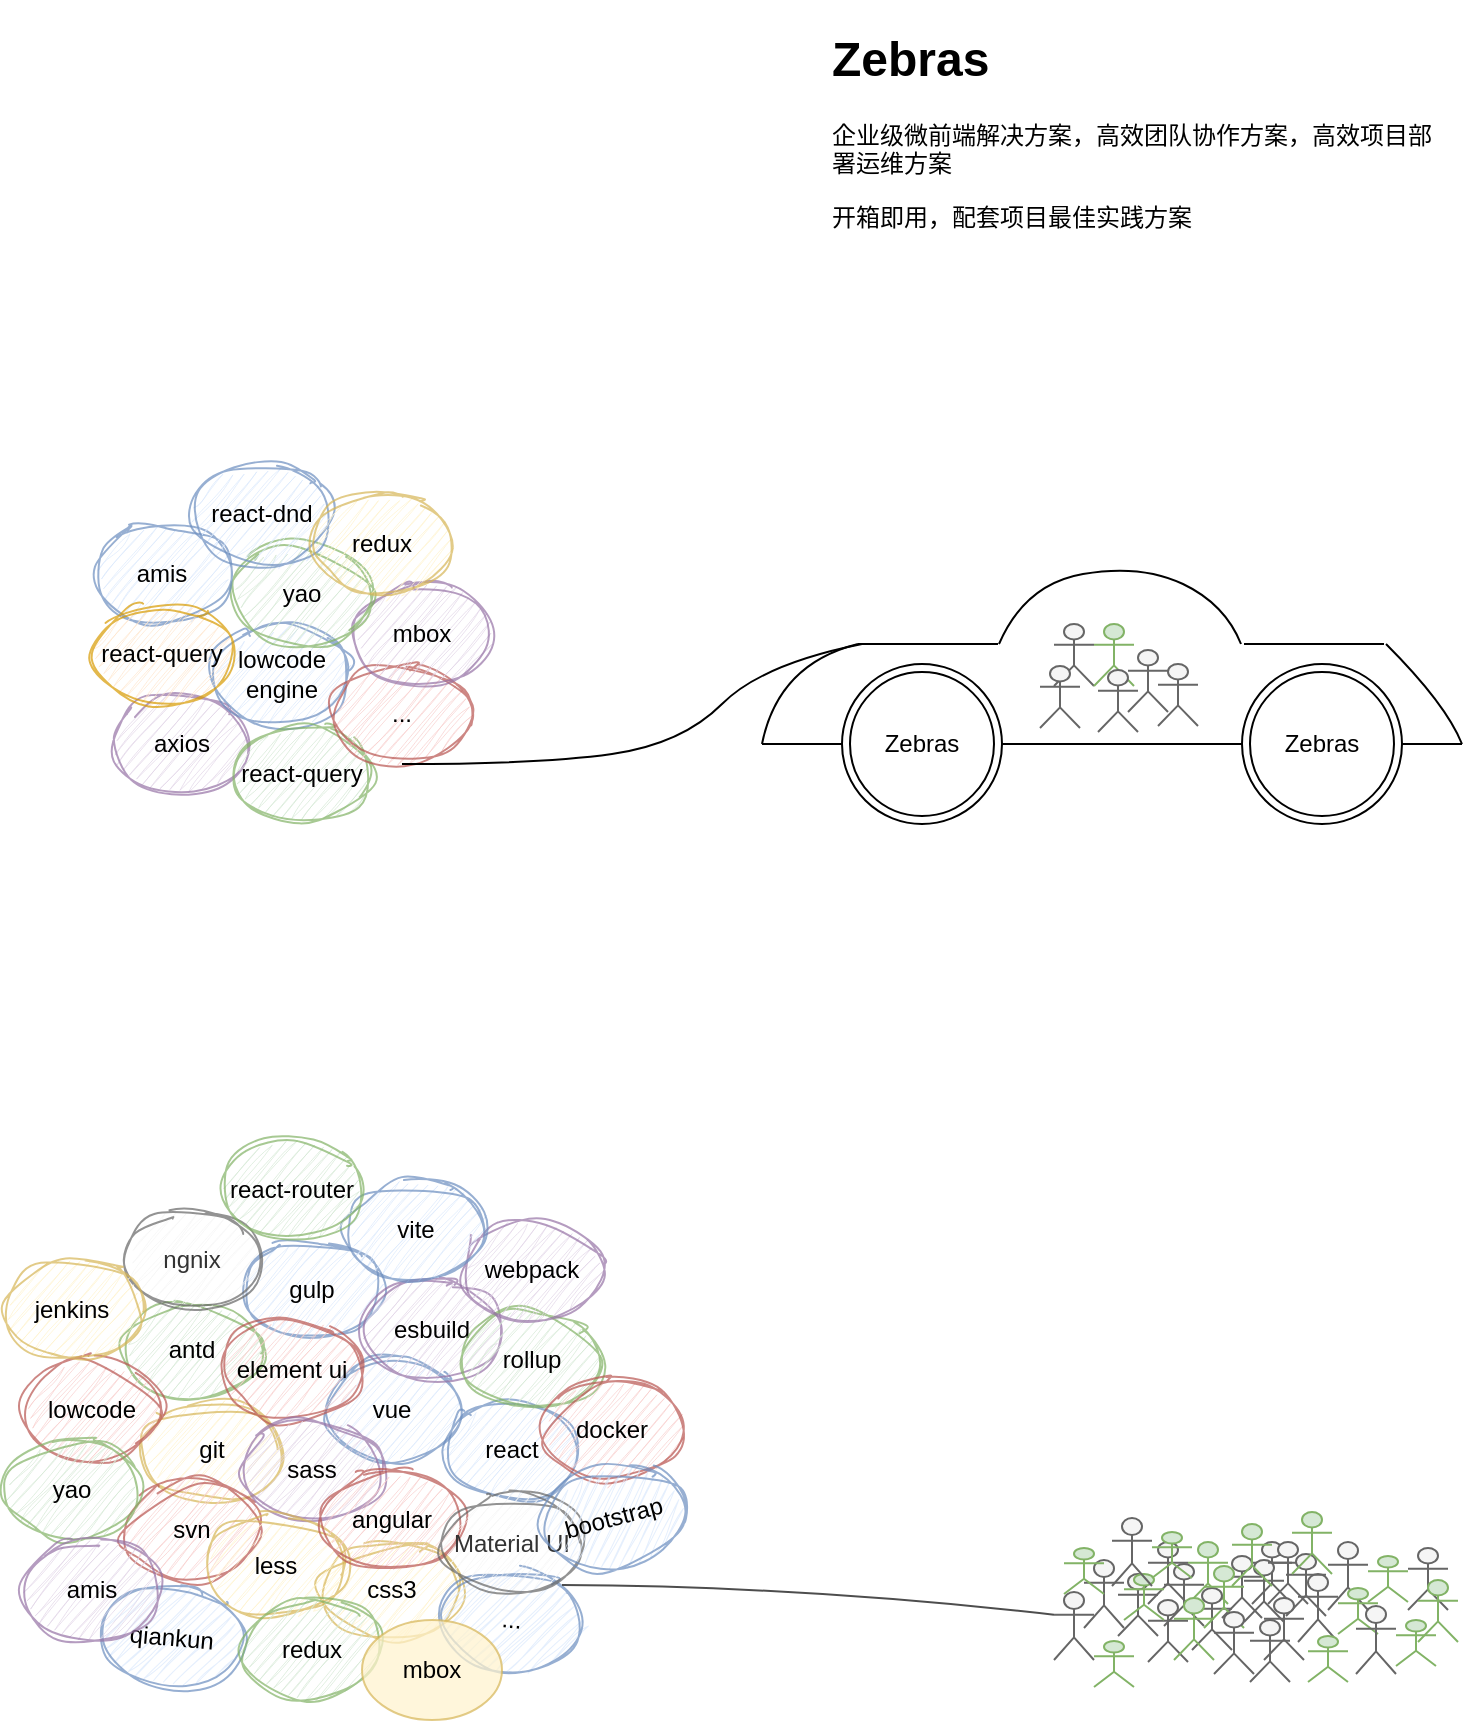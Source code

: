 <mxfile version="23.1.1" type="github">
  <diagram name="第 1 页" id="3ZV7wntNbG_WtyQY0T7i">
    <mxGraphModel dx="1687" dy="-277" grid="1" gridSize="10" guides="1" tooltips="1" connect="1" arrows="1" fold="1" page="1" pageScale="1" pageWidth="827" pageHeight="1169" math="0" shadow="0">
      <root>
        <mxCell id="0" />
        <mxCell id="1" parent="0" />
        <mxCell id="LpZe3cvflJbKS4FKR0I8-40" value="" style="shape=umlActor;verticalLabelPosition=bottom;verticalAlign=top;html=1;outlineConnect=0;strokeColor=#666666;fillColor=#f5f5f5;fontColor=#333333;" parent="1" vertex="1">
          <mxGeometry x="640" y="1968" width="20" height="31" as="geometry" />
        </mxCell>
        <mxCell id="LpZe3cvflJbKS4FKR0I8-43" value="" style="shape=umlActor;verticalLabelPosition=bottom;verticalAlign=top;html=1;outlineConnect=0;strokeColor=#666666;fillColor=#f5f5f5;fontColor=#333333;" parent="1" vertex="1">
          <mxGeometry x="603" y="1961" width="20" height="31" as="geometry" />
        </mxCell>
        <mxCell id="LpZe3cvflJbKS4FKR0I8-44" value="" style="shape=umlActor;verticalLabelPosition=bottom;verticalAlign=top;html=1;outlineConnect=0;strokeColor=#82b366;fillColor=#d5e8d4;" parent="1" vertex="1">
          <mxGeometry x="623" y="1961" width="20" height="31" as="geometry" />
        </mxCell>
        <mxCell id="LpZe3cvflJbKS4FKR0I8-53" value="antd" style="ellipse;whiteSpace=wrap;html=1;fillColor=#d5e8d4;strokeColor=#82b366;opacity=70;sketch=1;curveFitting=1;jiggle=2;" parent="1" vertex="1">
          <mxGeometry x="90" y="1840" width="70" height="50" as="geometry" />
        </mxCell>
        <mxCell id="LpZe3cvflJbKS4FKR0I8-54" value="gulp" style="ellipse;whiteSpace=wrap;html=1;fillColor=#dae8fc;strokeColor=#6c8ebf;opacity=70;sketch=1;curveFitting=1;jiggle=2;" parent="1" vertex="1">
          <mxGeometry x="150" y="1810" width="70" height="50" as="geometry" />
        </mxCell>
        <mxCell id="LpZe3cvflJbKS4FKR0I8-55" value="git" style="ellipse;whiteSpace=wrap;html=1;fillColor=#fff2cc;strokeColor=#d6b656;opacity=70;sketch=1;curveFitting=1;jiggle=2;" parent="1" vertex="1">
          <mxGeometry x="100" y="1890" width="70" height="50" as="geometry" />
        </mxCell>
        <mxCell id="LpZe3cvflJbKS4FKR0I8-56" value="vue" style="ellipse;whiteSpace=wrap;html=1;fillColor=#dae8fc;strokeColor=#6c8ebf;opacity=70;sketch=1;curveFitting=1;jiggle=2;" parent="1" vertex="1">
          <mxGeometry x="190" y="1870" width="70" height="50" as="geometry" />
        </mxCell>
        <mxCell id="LpZe3cvflJbKS4FKR0I8-57" value="element ui" style="ellipse;whiteSpace=wrap;html=1;fillColor=#f8cecc;strokeColor=#b85450;opacity=70;sketch=1;curveFitting=1;jiggle=2;" parent="1" vertex="1">
          <mxGeometry x="140" y="1850" width="70" height="50" as="geometry" />
        </mxCell>
        <mxCell id="LpZe3cvflJbKS4FKR0I8-58" value="esbuild" style="ellipse;whiteSpace=wrap;html=1;fillColor=#e1d5e7;strokeColor=#9673a6;opacity=70;sketch=1;curveFitting=1;jiggle=2;" parent="1" vertex="1">
          <mxGeometry x="210" y="1830" width="70" height="50" as="geometry" />
        </mxCell>
        <mxCell id="LpZe3cvflJbKS4FKR0I8-66" value="svn" style="ellipse;whiteSpace=wrap;html=1;fillColor=#f8cecc;strokeColor=#b85450;opacity=70;sketch=1;curveFitting=1;jiggle=2;" parent="1" vertex="1">
          <mxGeometry x="90" y="1930" width="70" height="50" as="geometry" />
        </mxCell>
        <mxCell id="LpZe3cvflJbKS4FKR0I8-67" value="sass" style="ellipse;whiteSpace=wrap;html=1;fillColor=#e1d5e7;strokeColor=#9673a6;opacity=70;sketch=1;curveFitting=1;jiggle=2;" parent="1" vertex="1">
          <mxGeometry x="150" y="1900" width="70" height="50" as="geometry" />
        </mxCell>
        <mxCell id="LpZe3cvflJbKS4FKR0I8-68" value="qiankun" style="ellipse;whiteSpace=wrap;html=1;fillColor=#dae8fc;strokeColor=#6c8ebf;opacity=70;sketch=1;curveFitting=1;jiggle=2;rotation=5;" parent="1" vertex="1">
          <mxGeometry x="80" y="1983.5" width="70" height="50" as="geometry" />
        </mxCell>
        <mxCell id="LpZe3cvflJbKS4FKR0I8-69" value="css3" style="ellipse;whiteSpace=wrap;html=1;fillColor=#fff2cc;strokeColor=#d6b656;opacity=70;sketch=1;curveFitting=1;jiggle=2;" parent="1" vertex="1">
          <mxGeometry x="190" y="1960" width="70" height="50" as="geometry" />
        </mxCell>
        <mxCell id="LpZe3cvflJbKS4FKR0I8-70" value="less" style="ellipse;whiteSpace=wrap;html=1;fillColor=#fff2cc;strokeColor=#d6b656;opacity=70;sketch=1;curveFitting=1;jiggle=2;" parent="1" vertex="1">
          <mxGeometry x="132" y="1948" width="70" height="50" as="geometry" />
        </mxCell>
        <mxCell id="LpZe3cvflJbKS4FKR0I8-71" value="angular" style="ellipse;whiteSpace=wrap;html=1;fillColor=#f8cecc;strokeColor=#b85450;opacity=70;sketch=1;curveFitting=1;jiggle=2;" parent="1" vertex="1">
          <mxGeometry x="190" y="1924.5" width="70" height="50" as="geometry" />
        </mxCell>
        <mxCell id="LpZe3cvflJbKS4FKR0I8-72" value="react" style="ellipse;whiteSpace=wrap;html=1;fillColor=#dae8fc;strokeColor=#6c8ebf;opacity=70;sketch=1;curveFitting=1;jiggle=2;" parent="1" vertex="1">
          <mxGeometry x="250" y="1890" width="70" height="50" as="geometry" />
        </mxCell>
        <mxCell id="LpZe3cvflJbKS4FKR0I8-73" value="rollup" style="ellipse;whiteSpace=wrap;html=1;fillColor=#d5e8d4;strokeColor=#82b366;opacity=70;sketch=1;curveFitting=1;jiggle=2;" parent="1" vertex="1">
          <mxGeometry x="260" y="1845" width="70" height="50" as="geometry" />
        </mxCell>
        <mxCell id="LpZe3cvflJbKS4FKR0I8-74" value="..." style="ellipse;whiteSpace=wrap;html=1;fillColor=#dae8fc;strokeColor=#6c8ebf;opacity=70;sketch=1;curveFitting=1;jiggle=2;rotation=5;" parent="1" vertex="1">
          <mxGeometry x="250" y="1974.5" width="70" height="50" as="geometry" />
        </mxCell>
        <mxCell id="LpZe3cvflJbKS4FKR0I8-76" value="docker" style="ellipse;whiteSpace=wrap;html=1;fillColor=#f8cecc;strokeColor=#b85450;opacity=70;sketch=1;curveFitting=1;jiggle=2;" parent="1" vertex="1">
          <mxGeometry x="300" y="1880" width="70" height="50" as="geometry" />
        </mxCell>
        <mxCell id="LpZe3cvflJbKS4FKR0I8-93" value="redux" style="ellipse;whiteSpace=wrap;html=1;fillColor=#d5e8d4;strokeColor=#82b366;opacity=70;sketch=1;curveFitting=1;jiggle=2;" parent="1" vertex="1">
          <mxGeometry x="150" y="1990" width="70" height="50" as="geometry" />
        </mxCell>
        <mxCell id="LpZe3cvflJbKS4FKR0I8-94" value="Material UI" style="ellipse;whiteSpace=wrap;html=1;fillColor=#f5f5f5;fontColor=#333333;strokeColor=#666666;opacity=70;sketch=1;curveFitting=1;jiggle=2;" parent="1" vertex="1">
          <mxGeometry x="250" y="1936.5" width="70" height="50" as="geometry" />
        </mxCell>
        <mxCell id="LpZe3cvflJbKS4FKR0I8-95" value="mbox" style="ellipse;whiteSpace=wrap;html=1;fillColor=#fff2cc;strokeColor=#d6b656;opacity=70;" parent="1" vertex="1">
          <mxGeometry x="210" y="2000" width="70" height="50" as="geometry" />
        </mxCell>
        <mxCell id="LpZe3cvflJbKS4FKR0I8-96" value="webpack" style="ellipse;whiteSpace=wrap;html=1;fillColor=#e1d5e7;strokeColor=#9673a6;opacity=70;sketch=1;curveFitting=1;jiggle=2;" parent="1" vertex="1">
          <mxGeometry x="260" y="1800" width="70" height="50" as="geometry" />
        </mxCell>
        <mxCell id="LpZe3cvflJbKS4FKR0I8-97" value="bootstrap" style="ellipse;whiteSpace=wrap;html=1;fillColor=#dae8fc;strokeColor=#6c8ebf;opacity=70;sketch=1;curveFitting=1;jiggle=2;rotation=-15;" parent="1" vertex="1">
          <mxGeometry x="300" y="1924" width="72" height="50" as="geometry" />
        </mxCell>
        <mxCell id="LpZe3cvflJbKS4FKR0I8-98" value="vite" style="ellipse;whiteSpace=wrap;html=1;fillColor=#dae8fc;strokeColor=#6c8ebf;opacity=70;sketch=1;curveFitting=1;jiggle=2;" parent="1" vertex="1">
          <mxGeometry x="202" y="1780" width="70" height="50" as="geometry" />
        </mxCell>
        <mxCell id="LpZe3cvflJbKS4FKR0I8-109" value="axios" style="ellipse;whiteSpace=wrap;html=1;fillColor=#e1d5e7;strokeColor=#9673a6;opacity=70;sketch=1;curveFitting=1;jiggle=2;" parent="1" vertex="1">
          <mxGeometry x="85" y="1537" width="70" height="50" as="geometry" />
        </mxCell>
        <mxCell id="LpZe3cvflJbKS4FKR0I8-108" value="lowcode engine" style="ellipse;whiteSpace=wrap;html=1;fillColor=#dae8fc;strokeColor=#6c8ebf;opacity=70;sketch=1;curveFitting=1;jiggle=2;" parent="1" vertex="1">
          <mxGeometry x="135" y="1502" width="70" height="50" as="geometry" />
        </mxCell>
        <mxCell id="LpZe3cvflJbKS4FKR0I8-110" value="react-query" style="ellipse;whiteSpace=wrap;html=1;fillColor=#d5e8d4;strokeColor=#82b366;opacity=70;sketch=1;curveFitting=1;jiggle=2;" parent="1" vertex="1">
          <mxGeometry x="145" y="1552" width="70" height="50" as="geometry" />
        </mxCell>
        <mxCell id="LpZe3cvflJbKS4FKR0I8-111" value="..." style="ellipse;whiteSpace=wrap;html=1;fillColor=#f8cecc;strokeColor=#b85450;opacity=70;sketch=1;curveFitting=1;jiggle=2;" parent="1" vertex="1">
          <mxGeometry x="195" y="1522" width="70" height="50" as="geometry" />
        </mxCell>
        <mxCell id="LpZe3cvflJbKS4FKR0I8-112" value="mbox" style="ellipse;whiteSpace=wrap;html=1;fillColor=#e1d5e7;strokeColor=#9673a6;opacity=70;sketch=1;curveFitting=1;jiggle=2;" parent="1" vertex="1">
          <mxGeometry x="205" y="1482" width="70" height="50" as="geometry" />
        </mxCell>
        <mxCell id="LpZe3cvflJbKS4FKR0I8-114" value="yao" style="ellipse;whiteSpace=wrap;html=1;fillColor=#d5e8d4;strokeColor=#82b366;opacity=70;sketch=1;curveFitting=1;jiggle=2;" parent="1" vertex="1">
          <mxGeometry x="145" y="1462" width="70" height="50" as="geometry" />
        </mxCell>
        <mxCell id="LpZe3cvflJbKS4FKR0I8-113" value="amis" style="ellipse;whiteSpace=wrap;html=1;fillColor=#dae8fc;strokeColor=#6c8ebf;opacity=70;sketch=1;curveFitting=1;jiggle=2;" parent="1" vertex="1">
          <mxGeometry x="75" y="1452" width="70" height="50" as="geometry" />
        </mxCell>
        <mxCell id="LpZe3cvflJbKS4FKR0I8-115" value="react-dnd" style="ellipse;whiteSpace=wrap;html=1;fillColor=#dae8fc;strokeColor=#6c8ebf;opacity=70;sketch=1;curveFitting=1;jiggle=2;" parent="1" vertex="1">
          <mxGeometry x="125" y="1422" width="70" height="50" as="geometry" />
        </mxCell>
        <mxCell id="LpZe3cvflJbKS4FKR0I8-116" value="redux" style="ellipse;whiteSpace=wrap;html=1;fillColor=#fff2cc;strokeColor=#d6b656;opacity=70;sketch=1;curveFitting=1;jiggle=2;" parent="1" vertex="1">
          <mxGeometry x="185" y="1437" width="70" height="50" as="geometry" />
        </mxCell>
        <mxCell id="LpZe3cvflJbKS4FKR0I8-117" value="" style="endArrow=none;html=1;rounded=0;curved=1;strokeColor=#4D4D4D;exitX=0;exitY=0.333;exitDx=0;exitDy=0;exitPerimeter=0;entryX=0.857;entryY=0.92;entryDx=0;entryDy=0;entryPerimeter=0;" parent="1" edge="1" target="LpZe3cvflJbKS4FKR0I8-94" source="EADK1Ct35OodXzCtqfT2-12">
          <mxGeometry width="50" height="50" relative="1" as="geometry">
            <mxPoint x="320" y="2402.5" as="sourcePoint" />
            <mxPoint x="320" y="1985.5" as="targetPoint" />
            <Array as="points">
              <mxPoint x="430" y="1983" />
            </Array>
          </mxGeometry>
        </mxCell>
        <mxCell id="LpZe3cvflJbKS4FKR0I8-118" value="lowcode" style="ellipse;whiteSpace=wrap;html=1;fillColor=#f8cecc;strokeColor=#b85450;opacity=70;sketch=1;curveFitting=1;jiggle=2;" parent="1" vertex="1">
          <mxGeometry x="40" y="1870" width="70" height="50" as="geometry" />
        </mxCell>
        <mxCell id="LpZe3cvflJbKS4FKR0I8-119" value="ngnix" style="ellipse;whiteSpace=wrap;html=1;fillColor=#f5f5f5;fontColor=#333333;strokeColor=#666666;opacity=70;sketch=1;curveFitting=1;jiggle=2;" parent="1" vertex="1">
          <mxGeometry x="90" y="1795" width="70" height="50" as="geometry" />
        </mxCell>
        <mxCell id="LpZe3cvflJbKS4FKR0I8-120" value="react-router" style="ellipse;whiteSpace=wrap;html=1;fillColor=#d5e8d4;strokeColor=#82b366;opacity=70;sketch=1;curveFitting=1;jiggle=2;" parent="1" vertex="1">
          <mxGeometry x="140" y="1760" width="70" height="50" as="geometry" />
        </mxCell>
        <mxCell id="LpZe3cvflJbKS4FKR0I8-121" value="jenkins" style="ellipse;whiteSpace=wrap;html=1;fillColor=#fff2cc;strokeColor=#d6b656;opacity=70;sketch=1;curveFitting=1;jiggle=2;" parent="1" vertex="1">
          <mxGeometry x="30" y="1820" width="70" height="50" as="geometry" />
        </mxCell>
        <mxCell id="LpZe3cvflJbKS4FKR0I8-122" value="yao" style="ellipse;whiteSpace=wrap;html=1;fillColor=#d5e8d4;strokeColor=#82b366;opacity=70;sketch=1;curveFitting=1;jiggle=2;" parent="1" vertex="1">
          <mxGeometry x="30" y="1910" width="70" height="50" as="geometry" />
        </mxCell>
        <mxCell id="LpZe3cvflJbKS4FKR0I8-123" value="amis" style="ellipse;whiteSpace=wrap;html=1;fillColor=#e1d5e7;strokeColor=#9673a6;opacity=70;sketch=1;curveFitting=1;jiggle=2;" parent="1" vertex="1">
          <mxGeometry x="40" y="1960" width="70" height="50" as="geometry" />
        </mxCell>
        <mxCell id="LpZe3cvflJbKS4FKR0I8-129" value="" style="shape=umlActor;verticalLabelPosition=bottom;verticalAlign=top;html=1;outlineConnect=0;strokeColor=#666666;fillColor=#f5f5f5;fontColor=#333333;" parent="1" vertex="1">
          <mxGeometry x="693" y="1961" width="20" height="34" as="geometry" />
        </mxCell>
        <mxCell id="LpZe3cvflJbKS4FKR0I8-130" value="" style="shape=umlActor;verticalLabelPosition=bottom;verticalAlign=top;html=1;outlineConnect=0;strokeColor=#82b366;fillColor=#d5e8d4;" parent="1" vertex="1">
          <mxGeometry x="713" y="1968" width="20" height="23" as="geometry" />
        </mxCell>
        <mxCell id="LpZe3cvflJbKS4FKR0I8-131" value="" style="shape=umlActor;verticalLabelPosition=bottom;verticalAlign=top;html=1;outlineConnect=0;strokeColor=#666666;fillColor=#f5f5f5;fontColor=#333333;" parent="1" vertex="1">
          <mxGeometry x="733" y="1964" width="20" height="31" as="geometry" />
        </mxCell>
        <mxCell id="LpZe3cvflJbKS4FKR0I8-133" value="react-query" style="ellipse;whiteSpace=wrap;html=1;fillColor=#ffe6cc;strokeColor=#d79b00;opacity=70;sketch=1;curveFitting=1;jiggle=2;" parent="1" vertex="1">
          <mxGeometry x="75" y="1492" width="70" height="50" as="geometry" />
        </mxCell>
        <mxCell id="LpZe3cvflJbKS4FKR0I8-136" value="" style="shape=umlActor;verticalLabelPosition=bottom;verticalAlign=top;html=1;outlineConnect=0;strokeColor=#666666;fillColor=#f5f5f5;fontColor=#333333;" parent="1" vertex="1">
          <mxGeometry x="655" y="1961" width="20" height="31" as="geometry" />
        </mxCell>
        <mxCell id="LpZe3cvflJbKS4FKR0I8-137" value="" style="shape=umlActor;verticalLabelPosition=bottom;verticalAlign=top;html=1;outlineConnect=0;strokeColor=#666666;fillColor=#f5f5f5;fontColor=#333333;" parent="1" vertex="1">
          <mxGeometry x="625" y="1984" width="20" height="31" as="geometry" />
        </mxCell>
        <mxCell id="LpZe3cvflJbKS4FKR0I8-140" value="" style="shape=umlActor;verticalLabelPosition=bottom;verticalAlign=top;html=1;outlineConnect=0;strokeColor=#666666;fillColor=#f5f5f5;fontColor=#333333;" parent="1" vertex="1">
          <mxGeometry x="588" y="1977" width="20" height="31" as="geometry" />
        </mxCell>
        <mxCell id="LpZe3cvflJbKS4FKR0I8-142" value="" style="shape=umlActor;verticalLabelPosition=bottom;verticalAlign=top;html=1;outlineConnect=0;strokeColor=#666666;fillColor=#f5f5f5;fontColor=#333333;" parent="1" vertex="1">
          <mxGeometry x="678" y="1977" width="20" height="34" as="geometry" />
        </mxCell>
        <mxCell id="LpZe3cvflJbKS4FKR0I8-143" value="" style="shape=umlActor;verticalLabelPosition=bottom;verticalAlign=top;html=1;outlineConnect=0;strokeColor=#82b366;fillColor=#d5e8d4;" parent="1" vertex="1">
          <mxGeometry x="698" y="1984" width="20" height="23" as="geometry" />
        </mxCell>
        <mxCell id="LpZe3cvflJbKS4FKR0I8-144" value="" style="shape=umlActor;verticalLabelPosition=bottom;verticalAlign=top;html=1;outlineConnect=0;strokeColor=#82b366;fillColor=#d5e8d4;" parent="1" vertex="1">
          <mxGeometry x="738" y="1980" width="20" height="31" as="geometry" />
        </mxCell>
        <mxCell id="LpZe3cvflJbKS4FKR0I8-146" value="" style="shape=umlActor;verticalLabelPosition=bottom;verticalAlign=top;html=1;outlineConnect=0;strokeColor=#666666;fillColor=#f5f5f5;fontColor=#333333;" parent="1" vertex="1">
          <mxGeometry x="654" y="2000" width="20" height="31" as="geometry" />
        </mxCell>
        <mxCell id="LpZe3cvflJbKS4FKR0I8-149" value="" style="shape=umlActor;verticalLabelPosition=bottom;verticalAlign=top;html=1;outlineConnect=0;strokeColor=#666666;fillColor=#f5f5f5;fontColor=#333333;" parent="1" vertex="1">
          <mxGeometry x="603" y="1990" width="20" height="31" as="geometry" />
        </mxCell>
        <mxCell id="LpZe3cvflJbKS4FKR0I8-151" value="" style="shape=umlActor;verticalLabelPosition=bottom;verticalAlign=top;html=1;outlineConnect=0;strokeColor=#666666;fillColor=#f5f5f5;fontColor=#333333;" parent="1" vertex="1">
          <mxGeometry x="707" y="1993" width="20" height="34" as="geometry" />
        </mxCell>
        <mxCell id="LpZe3cvflJbKS4FKR0I8-152" value="" style="shape=umlActor;verticalLabelPosition=bottom;verticalAlign=top;html=1;outlineConnect=0;strokeColor=#82b366;fillColor=#d5e8d4;" parent="1" vertex="1">
          <mxGeometry x="727" y="2000" width="20" height="23" as="geometry" />
        </mxCell>
        <mxCell id="LpZe3cvflJbKS4FKR0I8-156" value="" style="shape=umlActor;verticalLabelPosition=bottom;verticalAlign=top;html=1;outlineConnect=0;strokeColor=#82b366;fillColor=#d5e8d4;" parent="1" vertex="1">
          <mxGeometry x="683" y="2008" width="20" height="23" as="geometry" />
        </mxCell>
        <mxCell id="EADK1Ct35OodXzCtqfT2-1" value="" style="shape=umlActor;verticalLabelPosition=bottom;verticalAlign=top;html=1;outlineConnect=0;strokeColor=#666666;fillColor=#f5f5f5;fontColor=#333333;" parent="1" vertex="1">
          <mxGeometry x="593" y="1515" width="20" height="31" as="geometry" />
        </mxCell>
        <mxCell id="EADK1Ct35OodXzCtqfT2-2" value="" style="shape=umlActor;verticalLabelPosition=bottom;verticalAlign=top;html=1;outlineConnect=0;strokeColor=#666666;fillColor=#f5f5f5;fontColor=#333333;" parent="1" vertex="1">
          <mxGeometry x="556" y="1502" width="20" height="31" as="geometry" />
        </mxCell>
        <mxCell id="EADK1Ct35OodXzCtqfT2-3" value="" style="shape=umlActor;verticalLabelPosition=bottom;verticalAlign=top;html=1;outlineConnect=0;strokeColor=#82b366;fillColor=#d5e8d4;" parent="1" vertex="1">
          <mxGeometry x="576" y="1502" width="20" height="31" as="geometry" />
        </mxCell>
        <mxCell id="EADK1Ct35OodXzCtqfT2-4" value="" style="shape=umlActor;verticalLabelPosition=bottom;verticalAlign=top;html=1;outlineConnect=0;strokeColor=#666666;fillColor=#f5f5f5;fontColor=#333333;" parent="1" vertex="1">
          <mxGeometry x="651" y="1970" width="20" height="31" as="geometry" />
        </mxCell>
        <mxCell id="EADK1Ct35OodXzCtqfT2-5" value="" style="shape=umlActor;verticalLabelPosition=bottom;verticalAlign=top;html=1;outlineConnect=0;strokeColor=#666666;fillColor=#f5f5f5;fontColor=#333333;" parent="1" vertex="1">
          <mxGeometry x="571" y="1970" width="20" height="34" as="geometry" />
        </mxCell>
        <mxCell id="EADK1Ct35OodXzCtqfT2-6" value="" style="shape=umlActor;verticalLabelPosition=bottom;verticalAlign=top;html=1;outlineConnect=0;strokeColor=#82b366;fillColor=#d5e8d4;" parent="1" vertex="1">
          <mxGeometry x="591" y="1977" width="20" height="23" as="geometry" />
        </mxCell>
        <mxCell id="EADK1Ct35OodXzCtqfT2-7" value="" style="shape=umlActor;verticalLabelPosition=bottom;verticalAlign=top;html=1;outlineConnect=0;strokeColor=#666666;fillColor=#f5f5f5;fontColor=#333333;" parent="1" vertex="1">
          <mxGeometry x="611" y="1972" width="20" height="31" as="geometry" />
        </mxCell>
        <mxCell id="EADK1Ct35OodXzCtqfT2-8" value="" style="shape=umlActor;verticalLabelPosition=bottom;verticalAlign=top;html=1;outlineConnect=0;strokeColor=#82b366;fillColor=#d5e8d4;" parent="1" vertex="1">
          <mxGeometry x="631" y="1973" width="20" height="31" as="geometry" />
        </mxCell>
        <mxCell id="EADK1Ct35OodXzCtqfT2-9" value="" style="shape=umlActor;verticalLabelPosition=bottom;verticalAlign=top;html=1;outlineConnect=0;strokeColor=#666666;fillColor=#f5f5f5;fontColor=#333333;" parent="1" vertex="1">
          <mxGeometry x="608" y="1522" width="20" height="31" as="geometry" />
        </mxCell>
        <mxCell id="EADK1Ct35OodXzCtqfT2-10" value="" style="shape=umlActor;verticalLabelPosition=bottom;verticalAlign=top;html=1;outlineConnect=0;strokeColor=#666666;fillColor=#f5f5f5;fontColor=#333333;" parent="1" vertex="1">
          <mxGeometry x="578" y="1525" width="20" height="31" as="geometry" />
        </mxCell>
        <mxCell id="EADK1Ct35OodXzCtqfT2-11" value="" style="shape=umlActor;verticalLabelPosition=bottom;verticalAlign=top;html=1;outlineConnect=0;strokeColor=#666666;fillColor=#f5f5f5;fontColor=#333333;" parent="1" vertex="1">
          <mxGeometry x="636" y="1996" width="20" height="31" as="geometry" />
        </mxCell>
        <mxCell id="EADK1Ct35OodXzCtqfT2-12" value="" style="shape=umlActor;verticalLabelPosition=bottom;verticalAlign=top;html=1;outlineConnect=0;strokeColor=#666666;fillColor=#f5f5f5;fontColor=#333333;" parent="1" vertex="1">
          <mxGeometry x="556" y="1986" width="20" height="34" as="geometry" />
        </mxCell>
        <mxCell id="EADK1Ct35OodXzCtqfT2-13" value="" style="shape=umlActor;verticalLabelPosition=bottom;verticalAlign=top;html=1;outlineConnect=0;strokeColor=#82b366;fillColor=#d5e8d4;" parent="1" vertex="1">
          <mxGeometry x="576" y="2010.5" width="20" height="23" as="geometry" />
        </mxCell>
        <mxCell id="EADK1Ct35OodXzCtqfT2-14" value="" style="shape=umlActor;verticalLabelPosition=bottom;verticalAlign=top;html=1;outlineConnect=0;strokeColor=#82b366;fillColor=#d5e8d4;" parent="1" vertex="1">
          <mxGeometry x="616" y="1989" width="20" height="31" as="geometry" />
        </mxCell>
        <mxCell id="EADK1Ct35OodXzCtqfT2-16" value="" style="shape=umlActor;verticalLabelPosition=bottom;verticalAlign=top;html=1;outlineConnect=0;strokeColor=#666666;fillColor=#f5f5f5;fontColor=#333333;" parent="1" vertex="1">
          <mxGeometry x="549" y="1523" width="20" height="31" as="geometry" />
        </mxCell>
        <mxCell id="EADK1Ct35OodXzCtqfT2-17" value="" style="shape=umlActor;verticalLabelPosition=bottom;verticalAlign=top;html=1;outlineConnect=0;strokeColor=#666666;fillColor=#f5f5f5;fontColor=#333333;" parent="1" vertex="1">
          <mxGeometry x="663" y="1961" width="20" height="31" as="geometry" />
        </mxCell>
        <mxCell id="EADK1Ct35OodXzCtqfT2-18" value="" style="shape=umlActor;verticalLabelPosition=bottom;verticalAlign=top;html=1;outlineConnect=0;strokeColor=#666666;fillColor=#f5f5f5;fontColor=#333333;" parent="1" vertex="1">
          <mxGeometry x="585" y="1949" width="20" height="34" as="geometry" />
        </mxCell>
        <mxCell id="EADK1Ct35OodXzCtqfT2-19" value="" style="shape=umlActor;verticalLabelPosition=bottom;verticalAlign=top;html=1;outlineConnect=0;strokeColor=#82b366;fillColor=#d5e8d4;" parent="1" vertex="1">
          <mxGeometry x="605" y="1956" width="20" height="23" as="geometry" />
        </mxCell>
        <mxCell id="EADK1Ct35OodXzCtqfT2-20" value="" style="shape=umlActor;verticalLabelPosition=bottom;verticalAlign=top;html=1;outlineConnect=0;strokeColor=#82b366;fillColor=#d5e8d4;" parent="1" vertex="1">
          <mxGeometry x="645" y="1952" width="20" height="31" as="geometry" />
        </mxCell>
        <mxCell id="EADK1Ct35OodXzCtqfT2-21" value="" style="shape=umlActor;verticalLabelPosition=bottom;verticalAlign=top;html=1;outlineConnect=0;strokeColor=#82b366;fillColor=#d5e8d4;" parent="1" vertex="1">
          <mxGeometry x="561" y="1964" width="20" height="23" as="geometry" />
        </mxCell>
        <mxCell id="EADK1Ct35OodXzCtqfT2-22" value="" style="shape=umlActor;verticalLabelPosition=bottom;verticalAlign=top;html=1;outlineConnect=0;strokeColor=#666666;fillColor=#f5f5f5;fontColor=#333333;" parent="1" vertex="1">
          <mxGeometry x="672" y="1967" width="20" height="31" as="geometry" />
        </mxCell>
        <mxCell id="EADK1Ct35OodXzCtqfT2-23" value="" style="shape=umlActor;verticalLabelPosition=bottom;verticalAlign=top;html=1;outlineConnect=0;strokeColor=#666666;fillColor=#f5f5f5;fontColor=#333333;" parent="1" vertex="1">
          <mxGeometry x="661" y="1989" width="20" height="31" as="geometry" />
        </mxCell>
        <mxCell id="EADK1Ct35OodXzCtqfT2-24" value="" style="shape=umlActor;verticalLabelPosition=bottom;verticalAlign=top;html=1;outlineConnect=0;strokeColor=#82b366;fillColor=#d5e8d4;" parent="1" vertex="1">
          <mxGeometry x="675" y="1946" width="20" height="31" as="geometry" />
        </mxCell>
        <mxCell id="Ol_AJmM9ImGTufXPxQGD-8" value="" style="endArrow=none;html=1;rounded=0;curved=1;" parent="1" edge="1">
          <mxGeometry width="50" height="50" relative="1" as="geometry">
            <mxPoint x="760" y="1562" as="sourcePoint" />
            <mxPoint x="722" y="1512" as="targetPoint" />
            <Array as="points">
              <mxPoint x="752" y="1542" />
            </Array>
          </mxGeometry>
        </mxCell>
        <mxCell id="Ol_AJmM9ImGTufXPxQGD-9" value="" style="endArrow=none;html=1;rounded=0;curved=1;" parent="1" edge="1">
          <mxGeometry width="50" height="50" relative="1" as="geometry">
            <mxPoint x="410" y="1562" as="sourcePoint" />
            <mxPoint x="458" y="1512" as="targetPoint" />
            <Array as="points">
              <mxPoint x="418" y="1522" />
            </Array>
          </mxGeometry>
        </mxCell>
        <mxCell id="Ol_AJmM9ImGTufXPxQGD-10" value="" style="endArrow=none;html=1;rounded=0;" parent="1" edge="1">
          <mxGeometry width="50" height="50" relative="1" as="geometry">
            <mxPoint x="458" y="1512" as="sourcePoint" />
            <mxPoint x="528" y="1512" as="targetPoint" />
          </mxGeometry>
        </mxCell>
        <mxCell id="Ol_AJmM9ImGTufXPxQGD-11" value="" style="endArrow=none;html=1;rounded=0;" parent="1" edge="1">
          <mxGeometry width="50" height="50" relative="1" as="geometry">
            <mxPoint x="651" y="1512" as="sourcePoint" />
            <mxPoint x="721" y="1512" as="targetPoint" />
          </mxGeometry>
        </mxCell>
        <mxCell id="Ol_AJmM9ImGTufXPxQGD-12" value="" style="endArrow=none;html=1;rounded=0;curved=1;" parent="1" edge="1">
          <mxGeometry width="50" height="50" relative="1" as="geometry">
            <mxPoint x="528.5" y="1512" as="sourcePoint" />
            <mxPoint x="649.5" y="1512" as="targetPoint" />
            <Array as="points">
              <mxPoint x="541.5" y="1482" />
              <mxPoint x="599.5" y="1472" />
              <mxPoint x="641.5" y="1492" />
            </Array>
          </mxGeometry>
        </mxCell>
        <mxCell id="Ol_AJmM9ImGTufXPxQGD-6" value="" style="endArrow=none;html=1;rounded=0;" parent="1" edge="1">
          <mxGeometry width="50" height="50" relative="1" as="geometry">
            <mxPoint x="410" y="1562" as="sourcePoint" />
            <mxPoint x="760" y="1562" as="targetPoint" />
          </mxGeometry>
        </mxCell>
        <mxCell id="Ol_AJmM9ImGTufXPxQGD-3" value="Zebras" style="ellipse;shape=doubleEllipse;whiteSpace=wrap;html=1;aspect=fixed;" parent="1" vertex="1">
          <mxGeometry x="650" y="1522" width="80" height="80" as="geometry" />
        </mxCell>
        <mxCell id="Ol_AJmM9ImGTufXPxQGD-2" value="Zebras" style="ellipse;shape=doubleEllipse;whiteSpace=wrap;html=1;aspect=fixed;" parent="1" vertex="1">
          <mxGeometry x="450" y="1522" width="80" height="80" as="geometry" />
        </mxCell>
        <mxCell id="CNSbjpsnfyg-yDGCczbg-1" value="" style="endArrow=none;html=1;rounded=0;curved=1;exitX=0.5;exitY=1;exitDx=0;exitDy=0;" edge="1" parent="1" source="LpZe3cvflJbKS4FKR0I8-111">
          <mxGeometry width="50" height="50" relative="1" as="geometry">
            <mxPoint x="270" y="1522" as="sourcePoint" />
            <mxPoint x="460" y="1512" as="targetPoint" />
            <Array as="points">
              <mxPoint x="300" y="1572" />
              <mxPoint x="370" y="1562" />
              <mxPoint x="410" y="1522" />
            </Array>
          </mxGeometry>
        </mxCell>
        <mxCell id="CNSbjpsnfyg-yDGCczbg-6" value="&lt;h1&gt;Zebras&lt;/h1&gt;&lt;p&gt;企业级微前端解决方案，高效团队协作方案，高效项目部署运维方案&lt;/p&gt;&lt;p&gt;开箱即用，配套项目最佳实践方案&lt;/p&gt;" style="text;html=1;strokeColor=none;fillColor=none;spacing=5;spacingTop=-20;whiteSpace=wrap;overflow=hidden;rounded=0;dashed=1;glass=0;shadow=0;" vertex="1" parent="1">
          <mxGeometry x="440" y="1200" width="317" height="170" as="geometry" />
        </mxCell>
      </root>
    </mxGraphModel>
  </diagram>
</mxfile>
